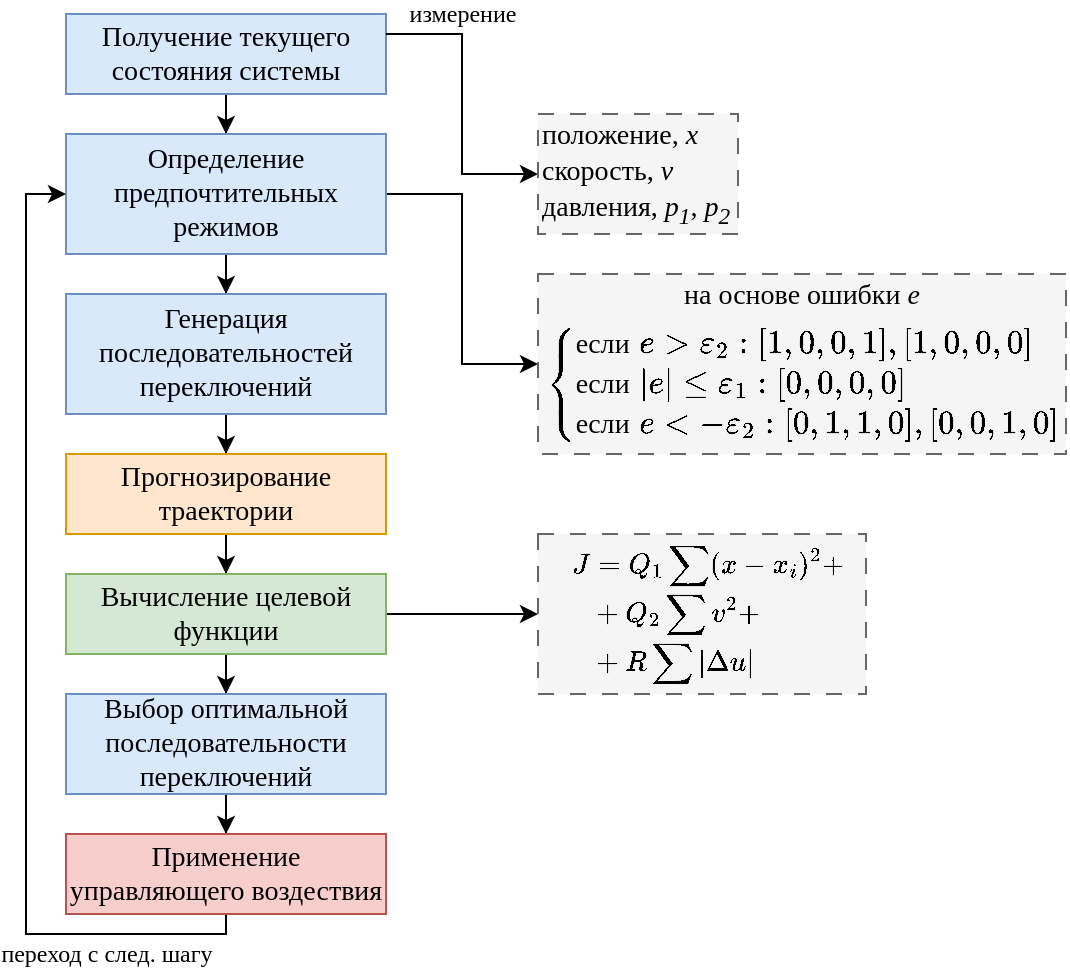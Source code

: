<mxfile version="26.0.16" pages="3">
  <diagram name="Страница — 1" id="DDBiCpaZKg7utGjrhJCX">
    <mxGraphModel dx="495" dy="352" grid="1" gridSize="10" guides="1" tooltips="1" connect="1" arrows="1" fold="1" page="1" pageScale="1" pageWidth="827" pageHeight="1169" math="1" shadow="0">
      <root>
        <mxCell id="0" />
        <mxCell id="1" parent="0" />
        <mxCell id="gkhu6pyq3_zMlqQ1Dvkf-3" value="" style="edgeStyle=orthogonalEdgeStyle;rounded=0;orthogonalLoop=1;jettySize=auto;html=1;" parent="1" source="gkhu6pyq3_zMlqQ1Dvkf-1" target="gkhu6pyq3_zMlqQ1Dvkf-2" edge="1">
          <mxGeometry relative="1" as="geometry" />
        </mxCell>
        <mxCell id="gkhu6pyq3_zMlqQ1Dvkf-1" value="&lt;font face=&quot;Times New Roman&quot; style=&quot;font-size: 14px;&quot;&gt;Получение текущего&lt;/font&gt;&lt;div&gt;&lt;font face=&quot;Times New Roman&quot; style=&quot;font-size: 14px;&quot;&gt;состояния системы&lt;/font&gt;&lt;/div&gt;" style="rounded=0;whiteSpace=wrap;html=1;fillColor=#dae8fc;strokeColor=#6c8ebf;" parent="1" vertex="1">
          <mxGeometry x="220" y="60" width="160" height="40" as="geometry" />
        </mxCell>
        <mxCell id="gkhu6pyq3_zMlqQ1Dvkf-7" value="&lt;font style=&quot;font-size: 12px;&quot; face=&quot;Times New Roman&quot;&gt;измерение&lt;/font&gt;" style="edgeStyle=orthogonalEdgeStyle;rounded=0;orthogonalLoop=1;jettySize=auto;html=1;exitX=1;exitY=0.25;exitDx=0;exitDy=0;entryX=0;entryY=0.5;entryDx=0;entryDy=0;" parent="1" source="gkhu6pyq3_zMlqQ1Dvkf-1" target="gkhu6pyq3_zMlqQ1Dvkf-4" edge="1">
          <mxGeometry x="-0.479" y="-10" relative="1" as="geometry">
            <mxPoint x="10" y="-10" as="offset" />
          </mxGeometry>
        </mxCell>
        <mxCell id="gkhu6pyq3_zMlqQ1Dvkf-13" style="edgeStyle=orthogonalEdgeStyle;rounded=0;orthogonalLoop=1;jettySize=auto;html=1;exitX=1;exitY=0.5;exitDx=0;exitDy=0;entryX=0;entryY=0.5;entryDx=0;entryDy=0;" parent="1" source="gkhu6pyq3_zMlqQ1Dvkf-2" target="gkhu6pyq3_zMlqQ1Dvkf-21" edge="1">
          <mxGeometry relative="1" as="geometry">
            <mxPoint x="460" y="220" as="targetPoint" />
          </mxGeometry>
        </mxCell>
        <mxCell id="gkhu6pyq3_zMlqQ1Dvkf-24" value="" style="edgeStyle=orthogonalEdgeStyle;rounded=0;orthogonalLoop=1;jettySize=auto;html=1;" parent="1" source="gkhu6pyq3_zMlqQ1Dvkf-2" target="gkhu6pyq3_zMlqQ1Dvkf-23" edge="1">
          <mxGeometry relative="1" as="geometry" />
        </mxCell>
        <mxCell id="gkhu6pyq3_zMlqQ1Dvkf-2" value="&lt;font face=&quot;Times New Roman&quot;&gt;&lt;span style=&quot;font-size: 14px;&quot;&gt;Определение&lt;/span&gt;&lt;/font&gt;&lt;div&gt;&lt;font face=&quot;Times New Roman&quot;&gt;&lt;span style=&quot;font-size: 14px;&quot;&gt;предпочтительных&lt;/span&gt;&lt;/font&gt;&lt;/div&gt;&lt;div&gt;&lt;font face=&quot;Times New Roman&quot;&gt;&lt;span style=&quot;font-size: 14px;&quot;&gt;режимов&lt;/span&gt;&lt;/font&gt;&lt;/div&gt;" style="rounded=0;whiteSpace=wrap;html=1;fillColor=#dae8fc;strokeColor=#6c8ebf;" parent="1" vertex="1">
          <mxGeometry x="220" y="120" width="160" height="60" as="geometry" />
        </mxCell>
        <mxCell id="gkhu6pyq3_zMlqQ1Dvkf-6" value="" style="group" parent="1" vertex="1" connectable="0">
          <mxGeometry x="456" y="110" width="100" height="60" as="geometry" />
        </mxCell>
        <mxCell id="gkhu6pyq3_zMlqQ1Dvkf-4" value="&lt;span style=&quot;color: light-dark(rgb(0, 0, 0), rgb(255, 255, 255)); background-color: transparent; font-family: &amp;quot;Times New Roman&amp;quot;;&quot;&gt;&lt;font&gt;положение,&amp;nbsp;&lt;i style=&quot;&quot;&gt;x&lt;/i&gt;&lt;/font&gt;&lt;/span&gt;&lt;div&gt;&lt;font&gt;&lt;span style=&quot;background-color: transparent; color: light-dark(rgb(0, 0, 0), rgb(255, 255, 255)); font-family: &amp;quot;Times New Roman&amp;quot;;&quot;&gt;скорость,&lt;/span&gt;&lt;span style=&quot;background-color: transparent; color: light-dark(rgb(0, 0, 0), rgb(255, 255, 255)); font-family: &amp;quot;Times New Roman&amp;quot;;&quot;&gt;&amp;nbsp;&lt;/span&gt;&lt;i style=&quot;background-color: transparent; color: light-dark(rgb(0, 0, 0), rgb(255, 255, 255)); font-family: &amp;quot;Times New Roman&amp;quot;;&quot;&gt;v&lt;/i&gt;&lt;/font&gt;&lt;/div&gt;&lt;div style=&quot;&quot;&gt;&lt;font&gt;&lt;span style=&quot;font-family: &amp;quot;Times New Roman&amp;quot;; color: rgb(0, 0, 0); background-color: transparent;&quot;&gt;давления,&lt;/span&gt;&lt;span style=&quot;font-family: &amp;quot;Times New Roman&amp;quot;; color: rgb(0, 0, 0); background-color: transparent;&quot;&gt;&amp;nbsp;&lt;/span&gt;&lt;i style=&quot;font-family: &amp;quot;Times New Roman&amp;quot;; color: rgb(0, 0, 0); background-color: transparent;&quot;&gt;p&lt;sub&gt;1&lt;/sub&gt;&lt;/i&gt;&lt;span style=&quot;font-family: &amp;quot;Times New Roman&amp;quot;; color: rgb(0, 0, 0); background-color: transparent;&quot;&gt;,&amp;nbsp;&lt;/span&gt;&lt;i style=&quot;font-family: &amp;quot;Times New Roman&amp;quot;; color: rgb(0, 0, 0); background-color: transparent;&quot;&gt;p&lt;sub style=&quot;&quot;&gt;2&lt;/sub&gt;&lt;/i&gt;&lt;/font&gt;&lt;/div&gt;" style="rounded=0;whiteSpace=wrap;html=1;fillColor=#f5f5f5;fontColor=#333333;strokeColor=#666666;dashed=1;dashPattern=8 8;fontSize=14;align=left;" parent="gkhu6pyq3_zMlqQ1Dvkf-6" vertex="1">
          <mxGeometry width="100" height="60" as="geometry" />
        </mxCell>
        <mxCell id="gkhu6pyq3_zMlqQ1Dvkf-21" value="&lt;font color=&quot;#000000&quot; face=&quot;Times New Roman&quot;&gt;на основе ошибки &lt;i style=&quot;&quot;&gt;e&lt;/i&gt;&lt;/font&gt;&lt;div&gt;&lt;font face=&quot;Times New Roman&quot; color=&quot;#000000&quot;&gt;&lt;i&gt;&lt;br&gt;&lt;/i&gt;&lt;/font&gt;&lt;div&gt;&lt;i style=&quot;color: rgb(0, 0, 0); font-family: &amp;quot;Times New Roman&amp;quot;; text-align: left; background-color: transparent;&quot;&gt;&lt;font&gt;&lt;br&gt;&lt;/font&gt;&lt;/i&gt;&lt;/div&gt;&lt;div&gt;&lt;i style=&quot;color: rgb(0, 0, 0); font-family: &amp;quot;Times New Roman&amp;quot;; text-align: left; background-color: transparent;&quot;&gt;&lt;font&gt;&lt;br&gt;&lt;/font&gt;&lt;/i&gt;&lt;/div&gt;&lt;div&gt;&lt;br&gt;&lt;/div&gt;&lt;/div&gt;" style="rounded=0;whiteSpace=wrap;html=1;fillColor=#f5f5f5;fontColor=#333333;strokeColor=#666666;dashed=1;dashPattern=8 8;fontSize=14;align=center;" parent="1" vertex="1">
          <mxGeometry x="456" y="190" width="264" height="90" as="geometry" />
        </mxCell>
        <mxCell id="gkhu6pyq3_zMlqQ1Dvkf-20" value="&lt;font style=&quot;font-size: 14px;&quot;&gt;$$&lt;br&gt;\begin{cases}&lt;br&gt;\text{если } e &amp;gt; \varepsilon_2: [1,0,0,1], [1,0,0,0]\\&lt;br&gt;\text{если } |e| \leq \varepsilon_1: [0,0,0,0]\\&lt;br&gt;\text{если } e &amp;lt; -\varepsilon_2: [0,1,1,0],[0,0,1,0]\\&lt;br&gt;\end{cases}&lt;br&gt;$$&lt;/font&gt;" style="text;html=1;align=center;verticalAlign=middle;whiteSpace=wrap;rounded=0;" parent="1" vertex="1">
          <mxGeometry x="478" y="210" width="220" height="70" as="geometry" />
        </mxCell>
        <mxCell id="gkhu6pyq3_zMlqQ1Dvkf-26" value="" style="edgeStyle=orthogonalEdgeStyle;rounded=0;orthogonalLoop=1;jettySize=auto;html=1;" parent="1" source="gkhu6pyq3_zMlqQ1Dvkf-23" target="gkhu6pyq3_zMlqQ1Dvkf-25" edge="1">
          <mxGeometry relative="1" as="geometry" />
        </mxCell>
        <mxCell id="gkhu6pyq3_zMlqQ1Dvkf-23" value="&lt;font face=&quot;Times New Roman&quot;&gt;&lt;span style=&quot;font-size: 14px;&quot;&gt;Генерация последовательностей&lt;/span&gt;&lt;/font&gt;&lt;div&gt;&lt;font face=&quot;Times New Roman&quot;&gt;&lt;span style=&quot;font-size: 14px;&quot;&gt;переключений&lt;/span&gt;&lt;/font&gt;&lt;/div&gt;" style="rounded=0;whiteSpace=wrap;html=1;fillColor=#dae8fc;strokeColor=#6c8ebf;" parent="1" vertex="1">
          <mxGeometry x="220" y="200" width="160" height="60" as="geometry" />
        </mxCell>
        <mxCell id="gkhu6pyq3_zMlqQ1Dvkf-28" value="" style="edgeStyle=orthogonalEdgeStyle;rounded=0;orthogonalLoop=1;jettySize=auto;html=1;" parent="1" source="gkhu6pyq3_zMlqQ1Dvkf-25" target="gkhu6pyq3_zMlqQ1Dvkf-27" edge="1">
          <mxGeometry relative="1" as="geometry" />
        </mxCell>
        <mxCell id="gkhu6pyq3_zMlqQ1Dvkf-25" value="&lt;font face=&quot;Times New Roman&quot;&gt;&lt;span style=&quot;font-size: 14px;&quot;&gt;Прогнозирование&lt;/span&gt;&lt;/font&gt;&lt;div&gt;&lt;font face=&quot;Times New Roman&quot;&gt;&lt;span style=&quot;font-size: 14px;&quot;&gt;траектории&lt;/span&gt;&lt;/font&gt;&lt;/div&gt;" style="rounded=0;whiteSpace=wrap;html=1;fillColor=#ffe6cc;strokeColor=#d79b00;" parent="1" vertex="1">
          <mxGeometry x="220" y="280" width="160" height="40" as="geometry" />
        </mxCell>
        <mxCell id="gkhu6pyq3_zMlqQ1Dvkf-30" value="" style="edgeStyle=orthogonalEdgeStyle;rounded=0;orthogonalLoop=1;jettySize=auto;html=1;" parent="1" source="gkhu6pyq3_zMlqQ1Dvkf-27" target="gkhu6pyq3_zMlqQ1Dvkf-29" edge="1">
          <mxGeometry relative="1" as="geometry" />
        </mxCell>
        <mxCell id="gkhu6pyq3_zMlqQ1Dvkf-39" style="edgeStyle=orthogonalEdgeStyle;rounded=0;orthogonalLoop=1;jettySize=auto;html=1;exitX=1;exitY=0.5;exitDx=0;exitDy=0;entryX=0;entryY=0.5;entryDx=0;entryDy=0;" parent="1" source="gkhu6pyq3_zMlqQ1Dvkf-27" target="gkhu6pyq3_zMlqQ1Dvkf-38" edge="1">
          <mxGeometry relative="1" as="geometry" />
        </mxCell>
        <mxCell id="gkhu6pyq3_zMlqQ1Dvkf-27" value="&lt;font face=&quot;Times New Roman&quot;&gt;&lt;span style=&quot;font-size: 14px;&quot;&gt;Вычисление целевой&lt;/span&gt;&lt;/font&gt;&lt;div&gt;&lt;font face=&quot;Times New Roman&quot;&gt;&lt;span style=&quot;font-size: 14px;&quot;&gt;функции&lt;/span&gt;&lt;/font&gt;&lt;/div&gt;" style="rounded=0;whiteSpace=wrap;html=1;fillColor=#d5e8d4;strokeColor=#82b366;" parent="1" vertex="1">
          <mxGeometry x="220" y="340" width="160" height="40" as="geometry" />
        </mxCell>
        <mxCell id="gkhu6pyq3_zMlqQ1Dvkf-32" value="" style="edgeStyle=orthogonalEdgeStyle;rounded=0;orthogonalLoop=1;jettySize=auto;html=1;" parent="1" source="gkhu6pyq3_zMlqQ1Dvkf-29" target="gkhu6pyq3_zMlqQ1Dvkf-31" edge="1">
          <mxGeometry relative="1" as="geometry" />
        </mxCell>
        <mxCell id="gkhu6pyq3_zMlqQ1Dvkf-29" value="&lt;font face=&quot;Times New Roman&quot;&gt;&lt;span style=&quot;font-size: 14px;&quot;&gt;Выбор оптимальной&lt;/span&gt;&lt;/font&gt;&lt;div&gt;&lt;font face=&quot;Times New Roman&quot;&gt;&lt;span style=&quot;font-size: 14px;&quot;&gt;последовательности&lt;/span&gt;&lt;/font&gt;&lt;/div&gt;&lt;div&gt;&lt;font face=&quot;Times New Roman&quot;&gt;&lt;span style=&quot;font-size: 14px;&quot;&gt;переключений&lt;/span&gt;&lt;/font&gt;&lt;/div&gt;" style="rounded=0;whiteSpace=wrap;html=1;fillColor=#dae8fc;strokeColor=#6c8ebf;" parent="1" vertex="1">
          <mxGeometry x="220" y="400" width="160" height="50" as="geometry" />
        </mxCell>
        <mxCell id="gkhu6pyq3_zMlqQ1Dvkf-33" style="edgeStyle=orthogonalEdgeStyle;rounded=0;orthogonalLoop=1;jettySize=auto;html=1;exitX=0.5;exitY=1;exitDx=0;exitDy=0;entryX=0;entryY=0.5;entryDx=0;entryDy=0;" parent="1" source="gkhu6pyq3_zMlqQ1Dvkf-31" target="gkhu6pyq3_zMlqQ1Dvkf-2" edge="1">
          <mxGeometry relative="1" as="geometry">
            <Array as="points">
              <mxPoint x="300" y="520" />
              <mxPoint x="200" y="520" />
              <mxPoint x="200" y="150" />
            </Array>
          </mxGeometry>
        </mxCell>
        <mxCell id="gkhu6pyq3_zMlqQ1Dvkf-34" value="&lt;font style=&quot;font-size: 12px;&quot; face=&quot;Times New Roman&quot;&gt;переход с след. шагу&lt;/font&gt;" style="edgeLabel;html=1;align=center;verticalAlign=middle;resizable=0;points=[];" parent="gkhu6pyq3_zMlqQ1Dvkf-33" vertex="1" connectable="0">
          <mxGeometry x="-0.664" y="1" relative="1" as="geometry">
            <mxPoint x="14" y="9" as="offset" />
          </mxGeometry>
        </mxCell>
        <mxCell id="gkhu6pyq3_zMlqQ1Dvkf-31" value="&lt;font face=&quot;Times New Roman&quot;&gt;&lt;span style=&quot;font-size: 14px;&quot;&gt;Применение&lt;/span&gt;&lt;/font&gt;&lt;div&gt;&lt;font face=&quot;Times New Roman&quot;&gt;&lt;span style=&quot;font-size: 14px;&quot;&gt;управляющего воздествия&lt;/span&gt;&lt;/font&gt;&lt;/div&gt;" style="rounded=0;whiteSpace=wrap;html=1;fillColor=#f8cecc;strokeColor=#b85450;" parent="1" vertex="1">
          <mxGeometry x="220" y="470" width="160" height="40" as="geometry" />
        </mxCell>
        <mxCell id="gkhu6pyq3_zMlqQ1Dvkf-38" value="&lt;div&gt;&lt;div&gt;&lt;br&gt;&lt;/div&gt;&lt;/div&gt;" style="rounded=0;whiteSpace=wrap;html=1;fillColor=#f5f5f5;fontColor=#333333;strokeColor=#666666;dashed=1;dashPattern=8 8;fontSize=14;align=center;" parent="1" vertex="1">
          <mxGeometry x="456" y="320" width="164" height="80" as="geometry" />
        </mxCell>
        <mxCell id="gkhu6pyq3_zMlqQ1Dvkf-35" value="$$&lt;br&gt;\begin{aligned}&lt;br&gt;J&amp;amp;=Q_1\sum(x-x_i)^2+\\&lt;br&gt;&amp;amp;+Q_2\sum v^2 +\\&lt;br&gt;&amp;amp;+R\sum|\Delta u|&lt;br&gt;\end{aligned}&lt;br&gt;$$" style="text;html=1;align=center;verticalAlign=middle;whiteSpace=wrap;rounded=0;" parent="1" vertex="1">
          <mxGeometry x="470" y="320" width="142" height="80" as="geometry" />
        </mxCell>
      </root>
    </mxGraphModel>
  </diagram>
  <diagram id="eMavvcLWnzzBiwaS-fkO" name="Страница — 2">
    <mxGraphModel dx="1032" dy="733" grid="1" gridSize="10" guides="1" tooltips="1" connect="1" arrows="1" fold="1" page="1" pageScale="1" pageWidth="827" pageHeight="1169" math="0" shadow="0">
      <root>
        <mxCell id="0" />
        <mxCell id="1" parent="0" />
        <mxCell id="G7qd6aDYiWAjAhtkHOlv-3" style="edgeStyle=orthogonalEdgeStyle;rounded=0;orthogonalLoop=1;jettySize=auto;html=1;exitX=0.5;exitY=1;exitDx=0;exitDy=0;entryX=0.5;entryY=0;entryDx=0;entryDy=0;" edge="1" parent="1" source="G7qd6aDYiWAjAhtkHOlv-1" target="G7qd6aDYiWAjAhtkHOlv-2">
          <mxGeometry relative="1" as="geometry" />
        </mxCell>
        <mxCell id="G7qd6aDYiWAjAhtkHOlv-4" value="инициализация" style="edgeLabel;html=1;align=center;verticalAlign=middle;resizable=0;points=[];fontFamily=Times New Roman;" vertex="1" connectable="0" parent="G7qd6aDYiWAjAhtkHOlv-3">
          <mxGeometry x="-0.447" relative="1" as="geometry">
            <mxPoint x="-28" y="-10" as="offset" />
          </mxGeometry>
        </mxCell>
        <mxCell id="G7qd6aDYiWAjAhtkHOlv-6" style="edgeStyle=orthogonalEdgeStyle;rounded=0;orthogonalLoop=1;jettySize=auto;html=1;exitX=0.5;exitY=1;exitDx=0;exitDy=0;entryX=0.5;entryY=0;entryDx=0;entryDy=0;" edge="1" parent="1" source="G7qd6aDYiWAjAhtkHOlv-1" target="G7qd6aDYiWAjAhtkHOlv-5">
          <mxGeometry relative="1" as="geometry" />
        </mxCell>
        <mxCell id="G7qd6aDYiWAjAhtkHOlv-7" value="передача&lt;div&gt;результатов&lt;/div&gt;" style="edgeLabel;html=1;align=center;verticalAlign=middle;resizable=0;points=[];fontFamily=Times New Roman;" vertex="1" connectable="0" parent="G7qd6aDYiWAjAhtkHOlv-6">
          <mxGeometry x="-0.124" y="1" relative="1" as="geometry">
            <mxPoint x="78" y="-4" as="offset" />
          </mxGeometry>
        </mxCell>
        <mxCell id="G7qd6aDYiWAjAhtkHOlv-1" value="&lt;font face=&quot;Times New Roman&quot;&gt;&lt;span style=&quot;font-size: 14px;&quot;&gt;Основной модуль&lt;/span&gt;&lt;/font&gt;&lt;div&gt;&lt;font face=&quot;Times New Roman&quot;&gt;&lt;span style=&quot;font-size: 14px;&quot;&gt;симуляции&lt;/span&gt;&lt;/font&gt;&lt;/div&gt;" style="rounded=0;whiteSpace=wrap;html=1;fillColor=#dae8fc;strokeColor=#6c8ebf;" vertex="1" parent="1">
          <mxGeometry x="385" y="120" width="120" height="40" as="geometry" />
        </mxCell>
        <mxCell id="G7qd6aDYiWAjAhtkHOlv-22" style="edgeStyle=orthogonalEdgeStyle;rounded=0;orthogonalLoop=1;jettySize=auto;html=1;exitX=0;exitY=0.5;exitDx=0;exitDy=0;entryX=0;entryY=0.5;entryDx=0;entryDy=0;" edge="1" parent="1" source="G7qd6aDYiWAjAhtkHOlv-2" target="G7qd6aDYiWAjAhtkHOlv-12">
          <mxGeometry relative="1" as="geometry" />
        </mxCell>
        <mxCell id="G7qd6aDYiWAjAhtkHOlv-23" style="edgeStyle=orthogonalEdgeStyle;rounded=0;orthogonalLoop=1;jettySize=auto;html=1;exitX=0;exitY=0.5;exitDx=0;exitDy=0;entryX=0;entryY=0.5;entryDx=0;entryDy=0;" edge="1" parent="1" source="G7qd6aDYiWAjAhtkHOlv-2" target="G7qd6aDYiWAjAhtkHOlv-10">
          <mxGeometry relative="1" as="geometry" />
        </mxCell>
        <mxCell id="G7qd6aDYiWAjAhtkHOlv-24" style="edgeStyle=orthogonalEdgeStyle;rounded=0;orthogonalLoop=1;jettySize=auto;html=1;exitX=0;exitY=0.5;exitDx=0;exitDy=0;entryX=0;entryY=0.5;entryDx=0;entryDy=0;" edge="1" parent="1" source="G7qd6aDYiWAjAhtkHOlv-2" target="G7qd6aDYiWAjAhtkHOlv-14">
          <mxGeometry relative="1" as="geometry" />
        </mxCell>
        <mxCell id="G7qd6aDYiWAjAhtkHOlv-25" style="edgeStyle=orthogonalEdgeStyle;rounded=0;orthogonalLoop=1;jettySize=auto;html=1;exitX=0;exitY=0.5;exitDx=0;exitDy=0;entryX=0;entryY=0.5;entryDx=0;entryDy=0;" edge="1" parent="1" source="G7qd6aDYiWAjAhtkHOlv-2" target="G7qd6aDYiWAjAhtkHOlv-16">
          <mxGeometry relative="1" as="geometry" />
        </mxCell>
        <mxCell id="G7qd6aDYiWAjAhtkHOlv-2" value="&lt;font face=&quot;Times New Roman&quot;&gt;&lt;span style=&quot;font-size: 14px;&quot;&gt;Модуль решателя&amp;nbsp;&lt;/span&gt;&lt;/font&gt;&lt;div&gt;&lt;font face=&quot;Times New Roman&quot;&gt;&lt;span style=&quot;font-size: 14px;&quot;&gt;ОДУ&lt;/span&gt;&lt;/font&gt;&lt;/div&gt;" style="rounded=0;whiteSpace=wrap;html=1;fillColor=#dae8fc;strokeColor=#6c8ebf;" vertex="1" parent="1">
          <mxGeometry x="305" y="210" width="120" height="40" as="geometry" />
        </mxCell>
        <mxCell id="G7qd6aDYiWAjAhtkHOlv-9" value="" style="edgeStyle=orthogonalEdgeStyle;rounded=0;orthogonalLoop=1;jettySize=auto;html=1;" edge="1" parent="1" source="G7qd6aDYiWAjAhtkHOlv-5" target="G7qd6aDYiWAjAhtkHOlv-8">
          <mxGeometry relative="1" as="geometry" />
        </mxCell>
        <mxCell id="G7qd6aDYiWAjAhtkHOlv-5" value="&lt;font face=&quot;Times New Roman&quot;&gt;&lt;span style=&quot;font-size: 14px;&quot;&gt;Модуль визуализации&lt;/span&gt;&lt;/font&gt;" style="rounded=0;whiteSpace=wrap;html=1;fillColor=#dae8fc;strokeColor=#6c8ebf;" vertex="1" parent="1">
          <mxGeometry x="479" y="210" width="94" height="40" as="geometry" />
        </mxCell>
        <mxCell id="G7qd6aDYiWAjAhtkHOlv-8" value="&lt;font face=&quot;Times New Roman&quot;&gt;&lt;span style=&quot;font-size: 14px;&quot;&gt;Интерфейс&lt;/span&gt;&lt;/font&gt;&lt;div&gt;&lt;font face=&quot;Times New Roman&quot;&gt;&lt;span style=&quot;font-size: 14px;&quot;&gt;визуализации&lt;/span&gt;&lt;/font&gt;&lt;/div&gt;" style="rounded=0;whiteSpace=wrap;html=1;fillColor=#fff2cc;strokeColor=#d6b656;" vertex="1" parent="1">
          <mxGeometry x="555" y="290" width="94" height="40" as="geometry" />
        </mxCell>
        <mxCell id="G7qd6aDYiWAjAhtkHOlv-27" style="edgeStyle=orthogonalEdgeStyle;rounded=0;orthogonalLoop=1;jettySize=auto;html=1;exitX=1;exitY=0.5;exitDx=0;exitDy=0;entryX=0;entryY=0.25;entryDx=0;entryDy=0;" edge="1" parent="1" source="G7qd6aDYiWAjAhtkHOlv-10" target="G7qd6aDYiWAjAhtkHOlv-21">
          <mxGeometry relative="1" as="geometry">
            <mxPoint x="545" y="380" as="targetPoint" />
          </mxGeometry>
        </mxCell>
        <mxCell id="G7qd6aDYiWAjAhtkHOlv-10" value="&lt;font face=&quot;Times New Roman&quot;&gt;&lt;span style=&quot;font-size: 14px;&quot;&gt;Модуль трения&lt;/span&gt;&lt;/font&gt;&lt;div&gt;&lt;font face=&quot;Times New Roman&quot;&gt;&lt;span style=&quot;font-size: 14px;&quot;&gt;LuGre&lt;/span&gt;&lt;/font&gt;&lt;/div&gt;" style="rounded=0;whiteSpace=wrap;html=1;fillColor=#d5e8d4;strokeColor=#82b366;" vertex="1" parent="1">
          <mxGeometry x="305" y="270" width="110" height="40" as="geometry" />
        </mxCell>
        <mxCell id="G7qd6aDYiWAjAhtkHOlv-26" style="edgeStyle=orthogonalEdgeStyle;rounded=0;orthogonalLoop=1;jettySize=auto;html=1;exitX=1;exitY=0.5;exitDx=0;exitDy=0;entryX=0;entryY=0.25;entryDx=0;entryDy=0;" edge="1" parent="1" source="G7qd6aDYiWAjAhtkHOlv-12" target="G7qd6aDYiWAjAhtkHOlv-21">
          <mxGeometry relative="1" as="geometry" />
        </mxCell>
        <mxCell id="G7qd6aDYiWAjAhtkHOlv-12" value="&lt;font face=&quot;Times New Roman&quot;&gt;&lt;span style=&quot;font-size: 14px;&quot;&gt;Модуль пневмоцилиндра&lt;/span&gt;&lt;/font&gt;" style="rounded=0;whiteSpace=wrap;html=1;fillColor=#d5e8d4;strokeColor=#82b366;" vertex="1" parent="1">
          <mxGeometry x="305" y="320" width="110" height="40" as="geometry" />
        </mxCell>
        <mxCell id="G7qd6aDYiWAjAhtkHOlv-28" style="edgeStyle=orthogonalEdgeStyle;rounded=0;orthogonalLoop=1;jettySize=auto;html=1;exitX=1;exitY=0.25;exitDx=0;exitDy=0;entryX=0;entryY=0.25;entryDx=0;entryDy=0;" edge="1" parent="1" source="G7qd6aDYiWAjAhtkHOlv-14" target="G7qd6aDYiWAjAhtkHOlv-20">
          <mxGeometry relative="1" as="geometry" />
        </mxCell>
        <mxCell id="G7qd6aDYiWAjAhtkHOlv-29" style="edgeStyle=orthogonalEdgeStyle;rounded=0;orthogonalLoop=1;jettySize=auto;html=1;exitX=1;exitY=0.25;exitDx=0;exitDy=0;entryX=0;entryY=0.75;entryDx=0;entryDy=0;" edge="1" parent="1" source="G7qd6aDYiWAjAhtkHOlv-14" target="G7qd6aDYiWAjAhtkHOlv-21">
          <mxGeometry relative="1" as="geometry" />
        </mxCell>
        <mxCell id="G7qd6aDYiWAjAhtkHOlv-14" value="&lt;font face=&quot;Times New Roman&quot;&gt;&lt;span style=&quot;font-size: 14px;&quot;&gt;Модуль&lt;/span&gt;&lt;/font&gt;&lt;div&gt;&lt;font face=&quot;Times New Roman&quot;&gt;&lt;span style=&quot;font-size: 14px;&quot;&gt;распределителей&lt;/span&gt;&lt;/font&gt;&lt;/div&gt;" style="rounded=0;whiteSpace=wrap;html=1;fillColor=#d5e8d4;strokeColor=#82b366;" vertex="1" parent="1">
          <mxGeometry x="305" y="370" width="110" height="40" as="geometry" />
        </mxCell>
        <mxCell id="G7qd6aDYiWAjAhtkHOlv-32" style="edgeStyle=orthogonalEdgeStyle;rounded=0;orthogonalLoop=1;jettySize=auto;html=1;exitX=1;exitY=0.25;exitDx=0;exitDy=0;entryX=0;entryY=0.75;entryDx=0;entryDy=0;" edge="1" parent="1" source="G7qd6aDYiWAjAhtkHOlv-16" target="G7qd6aDYiWAjAhtkHOlv-20">
          <mxGeometry relative="1" as="geometry" />
        </mxCell>
        <mxCell id="G7qd6aDYiWAjAhtkHOlv-34" style="edgeStyle=orthogonalEdgeStyle;rounded=0;orthogonalLoop=1;jettySize=auto;html=1;exitX=1;exitY=0.75;exitDx=0;exitDy=0;entryX=0;entryY=0.5;entryDx=0;entryDy=0;" edge="1" parent="1" source="G7qd6aDYiWAjAhtkHOlv-16" target="G7qd6aDYiWAjAhtkHOlv-19">
          <mxGeometry relative="1" as="geometry" />
        </mxCell>
        <mxCell id="G7qd6aDYiWAjAhtkHOlv-16" value="&lt;font face=&quot;Times New Roman&quot;&gt;&lt;span style=&quot;font-size: 14px;&quot;&gt;Модуль&lt;/span&gt;&lt;/font&gt;&lt;div&gt;&lt;font face=&quot;Times New Roman&quot;&gt;&lt;span style=&quot;font-size: 14px;&quot;&gt;управления&lt;/span&gt;&lt;/font&gt;&lt;/div&gt;" style="rounded=0;whiteSpace=wrap;html=1;fillColor=#d5e8d4;strokeColor=#82b366;" vertex="1" parent="1">
          <mxGeometry x="305" y="420" width="110" height="40" as="geometry" />
        </mxCell>
        <mxCell id="G7qd6aDYiWAjAhtkHOlv-19" value="&lt;font face=&quot;Times New Roman&quot;&gt;&lt;span style=&quot;font-size: 14px;&quot;&gt;Интерфейс&lt;/span&gt;&lt;/font&gt;&lt;div&gt;&lt;font face=&quot;Times New Roman&quot;&gt;&lt;span style=&quot;font-size: 14px;&quot;&gt;визуализации&lt;/span&gt;&lt;/font&gt;&lt;/div&gt;" style="rounded=0;whiteSpace=wrap;html=1;fillColor=#fff2cc;strokeColor=#d6b656;" vertex="1" parent="1">
          <mxGeometry x="555" y="460" width="94" height="40" as="geometry" />
        </mxCell>
        <mxCell id="G7qd6aDYiWAjAhtkHOlv-20" value="&lt;font face=&quot;Times New Roman&quot;&gt;&lt;span style=&quot;font-size: 14px;&quot;&gt;Интерфейс&lt;/span&gt;&lt;/font&gt;&lt;div&gt;&lt;font face=&quot;Times New Roman&quot;&gt;&lt;span style=&quot;font-size: 14px;&quot;&gt;термодинамического&amp;nbsp;&lt;/span&gt;&lt;/font&gt;&lt;/div&gt;&lt;div&gt;&lt;font face=&quot;Times New Roman&quot;&gt;&lt;span style=&quot;font-size: 14px;&quot;&gt;взаимодействия&lt;/span&gt;&lt;/font&gt;&lt;/div&gt;" style="rounded=0;whiteSpace=wrap;html=1;fillColor=#fff2cc;strokeColor=#d6b656;" vertex="1" parent="1">
          <mxGeometry x="555" y="400" width="140" height="50" as="geometry" />
        </mxCell>
        <mxCell id="G7qd6aDYiWAjAhtkHOlv-21" value="&lt;font face=&quot;Times New Roman&quot;&gt;&lt;span style=&quot;font-size: 14px;&quot;&gt;Интерфейс&lt;/span&gt;&lt;/font&gt;&lt;div&gt;&lt;font face=&quot;Times New Roman&quot;&gt;&lt;span style=&quot;font-size: 14px;&quot;&gt;механического&lt;/span&gt;&lt;/font&gt;&lt;/div&gt;&lt;div&gt;&lt;font face=&quot;Times New Roman&quot;&gt;&lt;span style=&quot;font-size: 14px;&quot;&gt;взаимодействия&lt;/span&gt;&lt;/font&gt;&lt;/div&gt;" style="rounded=0;whiteSpace=wrap;html=1;fillColor=#fff2cc;strokeColor=#d6b656;" vertex="1" parent="1">
          <mxGeometry x="555" y="340" width="140" height="50" as="geometry" />
        </mxCell>
        <mxCell id="G7qd6aDYiWAjAhtkHOlv-35" value="&lt;span style=&quot;font-size: 11px;&quot;&gt;&lt;font face=&quot;Times New Roman&quot;&gt;формирование&lt;/font&gt;&lt;/span&gt;&lt;div&gt;&lt;span style=&quot;font-size: 11px;&quot;&gt;&lt;font face=&quot;Times New Roman&quot;&gt;управляющих&lt;/font&gt;&lt;/span&gt;&lt;/div&gt;&lt;div&gt;&lt;span style=&quot;font-size: 11px;&quot;&gt;&lt;font face=&quot;Times New Roman&quot;&gt;воздействий&lt;/font&gt;&lt;/span&gt;&lt;/div&gt;" style="text;html=1;align=center;verticalAlign=middle;resizable=0;points=[];autosize=1;strokeColor=none;fillColor=none;" vertex="1" parent="1">
          <mxGeometry x="190" y="410" width="90" height="60" as="geometry" />
        </mxCell>
        <mxCell id="G7qd6aDYiWAjAhtkHOlv-36" value="&lt;font face=&quot;Times New Roman&quot;&gt;&lt;span style=&quot;font-size: 11px;&quot;&gt;интегрирование&lt;/span&gt;&lt;/font&gt;&lt;div&gt;&lt;font face=&quot;Times New Roman&quot;&gt;&lt;span style=&quot;font-size: 11px;&quot;&gt;системы ОДУ&lt;/span&gt;&lt;/font&gt;&lt;/div&gt;" style="text;html=1;align=center;verticalAlign=middle;resizable=0;points=[];autosize=1;strokeColor=none;fillColor=none;" vertex="1" parent="1">
          <mxGeometry x="185" y="300" width="100" height="40" as="geometry" />
        </mxCell>
        <mxCell id="G7qd6aDYiWAjAhtkHOlv-37" value="&lt;font face=&quot;Times New Roman&quot;&gt;&lt;span style=&quot;font-size: 11px;&quot;&gt;расчет параметров&lt;/span&gt;&lt;/font&gt;&lt;div&gt;&lt;font face=&quot;Times New Roman&quot;&gt;&lt;span style=&quot;font-size: 11px;&quot;&gt;трения&lt;/span&gt;&lt;/font&gt;&lt;/div&gt;" style="text;html=1;align=center;verticalAlign=middle;resizable=0;points=[];autosize=1;strokeColor=none;fillColor=none;" vertex="1" parent="1">
          <mxGeometry x="180" y="250" width="110" height="40" as="geometry" />
        </mxCell>
        <mxCell id="G7qd6aDYiWAjAhtkHOlv-38" value="&lt;font face=&quot;Times New Roman&quot;&gt;&lt;span style=&quot;font-size: 11px;&quot;&gt;расчет массовых&lt;/span&gt;&lt;/font&gt;&lt;div&gt;&lt;font face=&quot;Times New Roman&quot;&gt;&lt;span style=&quot;font-size: 11px;&quot;&gt;расходов&lt;/span&gt;&lt;/font&gt;&lt;/div&gt;" style="text;html=1;align=center;verticalAlign=middle;resizable=0;points=[];autosize=1;strokeColor=none;fillColor=none;" vertex="1" parent="1">
          <mxGeometry x="180" y="370" width="100" height="40" as="geometry" />
        </mxCell>
      </root>
    </mxGraphModel>
  </diagram>
  <diagram id="nvEb-1WBa8VzGJaqH2zE" name="Страница — 3">
    <mxGraphModel dx="1144" dy="978" grid="1" gridSize="10" guides="1" tooltips="1" connect="1" arrows="1" fold="1" page="1" pageScale="1" pageWidth="827" pageHeight="1169" math="0" shadow="0">
      <root>
        <mxCell id="0" />
        <mxCell id="1" parent="0" />
        <mxCell id="zFua_n_WGgy59Hp7DgRS-14" style="edgeStyle=orthogonalEdgeStyle;rounded=0;orthogonalLoop=1;jettySize=auto;html=1;exitX=0.5;exitY=1;exitDx=0;exitDy=0;entryX=0.5;entryY=0;entryDx=0;entryDy=0;" edge="1" parent="1" source="zFua_n_WGgy59Hp7DgRS-9" target="zFua_n_WGgy59Hp7DgRS-11">
          <mxGeometry relative="1" as="geometry" />
        </mxCell>
        <mxCell id="zFua_n_WGgy59Hp7DgRS-9" value="" style="rounded=0;whiteSpace=wrap;html=1;fillColor=none;dashed=1;dashPattern=12 12;strokeWidth=1;perimeterSpacing=1;glass=0;shadow=0;fontSize=11;" vertex="1" parent="1">
          <mxGeometry x="360" y="110" width="390" height="200" as="geometry" />
        </mxCell>
        <mxCell id="zFua_n_WGgy59Hp7DgRS-10" style="edgeStyle=orthogonalEdgeStyle;rounded=0;orthogonalLoop=1;jettySize=auto;html=1;exitX=1;exitY=0.5;exitDx=0;exitDy=0;entryX=0;entryY=0.25;entryDx=0;entryDy=0;" edge="1" parent="1" source="zFua_n_WGgy59Hp7DgRS-1" target="zFua_n_WGgy59Hp7DgRS-9">
          <mxGeometry relative="1" as="geometry" />
        </mxCell>
        <mxCell id="zFua_n_WGgy59Hp7DgRS-6" value="" style="edgeStyle=orthogonalEdgeStyle;rounded=0;orthogonalLoop=1;jettySize=auto;html=1;entryX=0;entryY=0.5;entryDx=0;entryDy=0;" edge="1" parent="1" source="zFua_n_WGgy59Hp7DgRS-3" target="zFua_n_WGgy59Hp7DgRS-5">
          <mxGeometry relative="1" as="geometry" />
        </mxCell>
        <mxCell id="zFua_n_WGgy59Hp7DgRS-3" value="&lt;font face=&quot;Times New Roman&quot; style=&quot;font-size: 14px; color: rgb(0, 0, 0);&quot;&gt;Формирование выборки данных&lt;/font&gt;" style="rounded=0;whiteSpace=wrap;html=1;verticalAlign=middle;align=center;fillColor=#f5f5f5;fontColor=#333333;strokeColor=#666666;" vertex="1" parent="1">
          <mxGeometry x="370" y="120" width="160" height="40" as="geometry" />
        </mxCell>
        <mxCell id="zFua_n_WGgy59Hp7DgRS-8" style="edgeStyle=orthogonalEdgeStyle;rounded=0;orthogonalLoop=1;jettySize=auto;html=1;exitX=0.5;exitY=1;exitDx=0;exitDy=0;entryX=0.5;entryY=0;entryDx=0;entryDy=0;" edge="1" parent="1" source="zFua_n_WGgy59Hp7DgRS-5" target="zFua_n_WGgy59Hp7DgRS-7">
          <mxGeometry relative="1" as="geometry">
            <Array as="points">
              <mxPoint x="655" y="220" />
              <mxPoint x="515" y="220" />
            </Array>
          </mxGeometry>
        </mxCell>
        <mxCell id="zFua_n_WGgy59Hp7DgRS-5" value="&lt;font face=&quot;Times New Roman&quot; style=&quot;font-size: 14px; color: rgb(0, 0, 0);&quot;&gt;Численное моделирование&lt;/font&gt;&lt;div&gt;&lt;font style=&quot;font-size: 10px; color: rgb(0, 0, 0);&quot; face=&quot;Times New Roman&quot;&gt;(многократное численное моделирование для создания набора рассчитанных данных)&lt;/font&gt;&lt;/div&gt;" style="rounded=0;whiteSpace=wrap;html=1;verticalAlign=middle;align=center;fillColor=#f5f5f5;fontColor=#333333;strokeColor=#666666;" vertex="1" parent="1">
          <mxGeometry x="570" y="120" width="170" height="70" as="geometry" />
        </mxCell>
        <mxCell id="zFua_n_WGgy59Hp7DgRS-7" value="&lt;font style=&quot;color: rgb(0, 0, 0);&quot; face=&quot;Times New Roman&quot;&gt;&lt;span style=&quot;font-size: 14px;&quot;&gt;Создание и обучение нейросетевой суррогатной модели&lt;/span&gt;&lt;/font&gt;" style="rounded=0;whiteSpace=wrap;html=1;verticalAlign=middle;align=center;fillColor=#f5f5f5;fontColor=#333333;strokeColor=#666666;" vertex="1" parent="1">
          <mxGeometry x="430" y="240" width="170" height="60" as="geometry" />
        </mxCell>
        <mxCell id="zFua_n_WGgy59Hp7DgRS-11" value="&lt;font style=&quot;color: rgb(0, 0, 0);&quot; face=&quot;Times New Roman&quot;&gt;&lt;span style=&quot;font-size: 14px;&quot;&gt;Построение моножества Парето&lt;/span&gt;&lt;/font&gt;&lt;div&gt;&lt;font style=&quot;font-size: 10px; color: rgb(0, 0, 0);&quot; face=&quot;Times New Roman&quot;&gt;(использование суррогатной модели для построения фронта Парето)&lt;/font&gt;&lt;/div&gt;" style="rounded=0;whiteSpace=wrap;html=1;verticalAlign=middle;align=center;fillColor=#f5f5f5;fontColor=#333333;strokeColor=#666666;" vertex="1" parent="1">
          <mxGeometry x="299" y="350" width="230" height="60" as="geometry" />
        </mxCell>
        <mxCell id="zFua_n_WGgy59Hp7DgRS-13" value="" style="group" vertex="1" connectable="0" parent="1">
          <mxGeometry x="110" y="140" width="210" height="150" as="geometry" />
        </mxCell>
        <mxCell id="zFua_n_WGgy59Hp7DgRS-1" value="&lt;font face=&quot;Times New Roman&quot; style=&quot;font-size: 14px; color: rgb(0, 0, 0);&quot;&gt;Предварительный этап&lt;/font&gt;" style="rounded=0;whiteSpace=wrap;html=1;verticalAlign=top;fillColor=#f5f5f5;fontColor=#333333;strokeColor=#666666;" vertex="1" parent="zFua_n_WGgy59Hp7DgRS-13">
          <mxGeometry width="210" height="150" as="geometry" />
        </mxCell>
        <mxCell id="zFua_n_WGgy59Hp7DgRS-2" value="&lt;font style=&quot;font-size: 10px; color: rgb(0, 0, 0);&quot; face=&quot;Times New Roman&quot;&gt;- Выбор базовых параметров показателей&lt;/font&gt;&lt;div&gt;&lt;font style=&quot;font-size: 10px; color: rgb(0, 0, 0);&quot; face=&quot;Times New Roman&quot;&gt;качества.&lt;/font&gt;&lt;/div&gt;&lt;div&gt;&lt;font style=&quot;font-size: 10px; color: rgb(0, 0, 0);&quot; face=&quot;Times New Roman&quot;&gt;- Определение ограничений на базовые&lt;/font&gt;&lt;/div&gt;&lt;div&gt;&lt;font style=&quot;font-size: 10px; color: rgb(0, 0, 0);&quot; face=&quot;Times New Roman&quot;&gt;параметры и показатели качества.&lt;/font&gt;&lt;/div&gt;&lt;div&gt;&lt;font style=&quot;font-size: 10px; color: rgb(0, 0, 0);&quot; face=&quot;Times New Roman&quot;&gt;- Формирование моделей и алгоритмов, позволяющих определять выбранные показатели качества для заданного сочетания базовых параметров.&lt;/font&gt;&lt;/div&gt;" style="text;html=1;align=left;verticalAlign=top;whiteSpace=wrap;rounded=0;" vertex="1" parent="zFua_n_WGgy59Hp7DgRS-13">
          <mxGeometry x="5" y="25" width="200" height="120" as="geometry" />
        </mxCell>
      </root>
    </mxGraphModel>
  </diagram>
</mxfile>
